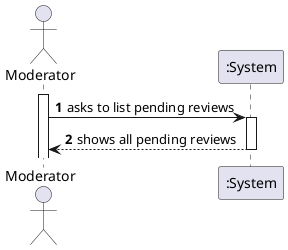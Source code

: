 @startuml
'https://plantuml.com/sequence-diagram

autoactivate on
autonumber

actor "Moderator" as Mod
participant ":System" as System

activate Mod

Mod -> System: asks to list pending reviews
System --> Mod: shows all pending reviews

@enduml